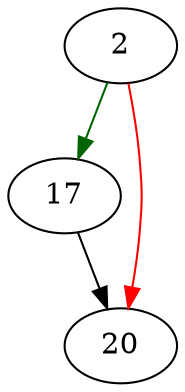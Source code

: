 strict digraph "i_ring_push" {
	// Node definitions.
	2 [entry=true];
	17;
	20;

	// Edge definitions.
	2 -> 17 [
		color=darkgreen
		cond=true
	];
	2 -> 20 [
		color=red
		cond=false
	];
	17 -> 20;
}